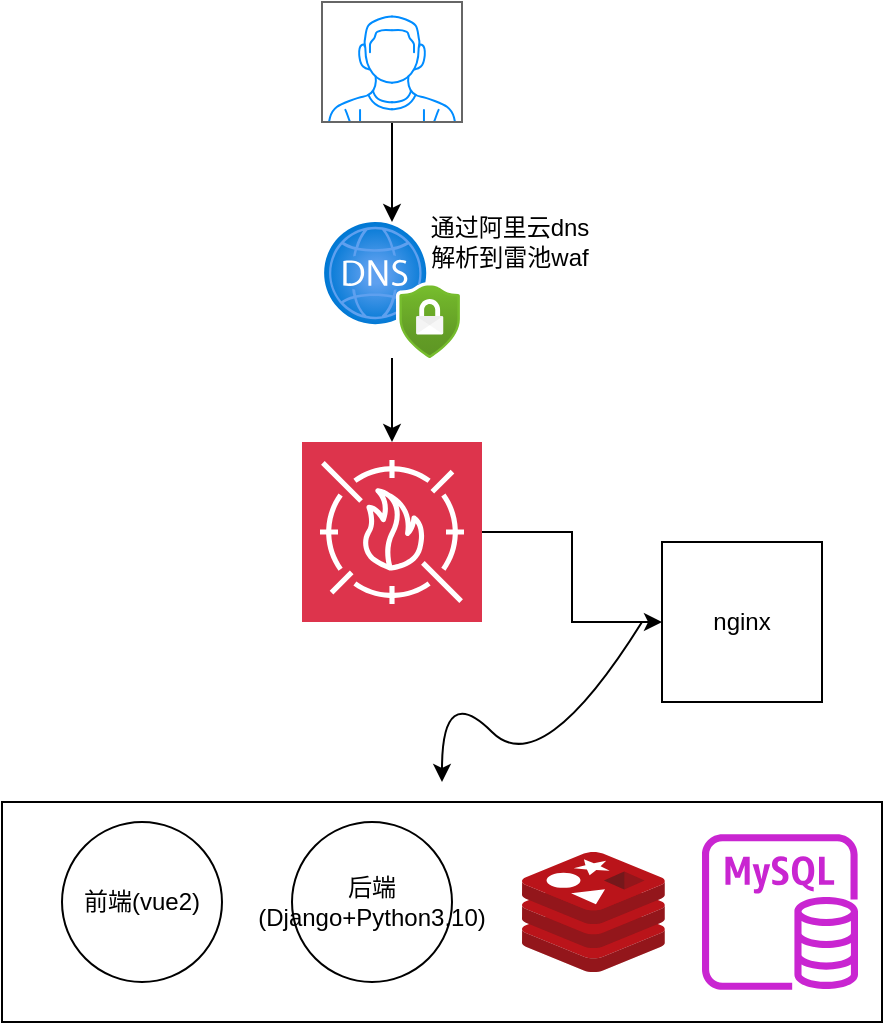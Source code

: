 <mxfile version="24.7.12">
  <diagram name="第 1 页" id="vBUxJIJHRVA6n1EVzTht">
    <mxGraphModel dx="1434" dy="707" grid="1" gridSize="10" guides="1" tooltips="1" connect="1" arrows="1" fold="1" page="1" pageScale="1" pageWidth="827" pageHeight="1169" math="0" shadow="0">
      <root>
        <mxCell id="0" />
        <mxCell id="1" parent="0" />
        <mxCell id="xPIvN_n2SB14Lw0o-Oi9-8" value="" style="edgeStyle=orthogonalEdgeStyle;rounded=0;orthogonalLoop=1;jettySize=auto;html=1;" edge="1" parent="1" source="xPIvN_n2SB14Lw0o-Oi9-1" target="xPIvN_n2SB14Lw0o-Oi9-7">
          <mxGeometry relative="1" as="geometry" />
        </mxCell>
        <mxCell id="xPIvN_n2SB14Lw0o-Oi9-1" value="" style="verticalLabelPosition=bottom;shadow=0;dashed=0;align=center;html=1;verticalAlign=top;strokeWidth=1;shape=mxgraph.mockup.containers.userMale;strokeColor=#666666;strokeColor2=#008cff;" vertex="1" parent="1">
          <mxGeometry x="320" y="10" width="70" height="60" as="geometry" />
        </mxCell>
        <mxCell id="xPIvN_n2SB14Lw0o-Oi9-13" value="" style="edgeStyle=orthogonalEdgeStyle;rounded=0;orthogonalLoop=1;jettySize=auto;html=1;" edge="1" parent="1" source="xPIvN_n2SB14Lw0o-Oi9-2" target="xPIvN_n2SB14Lw0o-Oi9-12">
          <mxGeometry relative="1" as="geometry" />
        </mxCell>
        <mxCell id="xPIvN_n2SB14Lw0o-Oi9-2" value="" style="sketch=0;points=[[0,0,0],[0.25,0,0],[0.5,0,0],[0.75,0,0],[1,0,0],[0,1,0],[0.25,1,0],[0.5,1,0],[0.75,1,0],[1,1,0],[0,0.25,0],[0,0.5,0],[0,0.75,0],[1,0.25,0],[1,0.5,0],[1,0.75,0]];outlineConnect=0;fontColor=#232F3E;fillColor=#DD344C;strokeColor=#ffffff;dashed=0;verticalLabelPosition=bottom;verticalAlign=top;align=center;html=1;fontSize=12;fontStyle=0;aspect=fixed;shape=mxgraph.aws4.resourceIcon;resIcon=mxgraph.aws4.waf;" vertex="1" parent="1">
          <mxGeometry x="310" y="230" width="90" height="90" as="geometry" />
        </mxCell>
        <mxCell id="xPIvN_n2SB14Lw0o-Oi9-18" value="" style="rounded=0;whiteSpace=wrap;html=1;" vertex="1" parent="1">
          <mxGeometry x="160" y="410" width="440" height="110" as="geometry" />
        </mxCell>
        <mxCell id="xPIvN_n2SB14Lw0o-Oi9-4" value="" style="sketch=0;outlineConnect=0;fontColor=#232F3E;gradientColor=none;fillColor=#C925D1;strokeColor=none;dashed=0;verticalLabelPosition=bottom;verticalAlign=top;align=center;html=1;fontSize=12;fontStyle=0;aspect=fixed;pointerEvents=1;shape=mxgraph.aws4.rds_mysql_instance;" vertex="1" parent="1">
          <mxGeometry x="510" y="426" width="78" height="78" as="geometry" />
        </mxCell>
        <mxCell id="xPIvN_n2SB14Lw0o-Oi9-5" value="" style="image;sketch=0;aspect=fixed;html=1;points=[];align=center;fontSize=12;image=img/lib/mscae/Cache_Redis_Product.svg;" vertex="1" parent="1">
          <mxGeometry x="420" y="435" width="71.43" height="60" as="geometry" />
        </mxCell>
        <mxCell id="xPIvN_n2SB14Lw0o-Oi9-9" value="" style="edgeStyle=orthogonalEdgeStyle;rounded=0;orthogonalLoop=1;jettySize=auto;html=1;" edge="1" parent="1" source="xPIvN_n2SB14Lw0o-Oi9-7" target="xPIvN_n2SB14Lw0o-Oi9-2">
          <mxGeometry relative="1" as="geometry" />
        </mxCell>
        <mxCell id="xPIvN_n2SB14Lw0o-Oi9-7" value="" style="image;aspect=fixed;html=1;points=[];align=center;fontSize=12;image=img/lib/azure2/networking/DNS_Security_Policy.svg;" vertex="1" parent="1">
          <mxGeometry x="321" y="120" width="68" height="68" as="geometry" />
        </mxCell>
        <mxCell id="xPIvN_n2SB14Lw0o-Oi9-11" value="通过阿里云dns解析到雷池waf" style="text;html=1;align=center;verticalAlign=middle;whiteSpace=wrap;rounded=0;" vertex="1" parent="1">
          <mxGeometry x="369" y="100" width="90" height="60" as="geometry" />
        </mxCell>
        <mxCell id="xPIvN_n2SB14Lw0o-Oi9-12" value="nginx" style="whiteSpace=wrap;html=1;aspect=fixed;" vertex="1" parent="1">
          <mxGeometry x="490" y="280" width="80" height="80" as="geometry" />
        </mxCell>
        <mxCell id="xPIvN_n2SB14Lw0o-Oi9-16" value="前端(vue2)" style="ellipse;whiteSpace=wrap;html=1;aspect=fixed;" vertex="1" parent="1">
          <mxGeometry x="190" y="420" width="80" height="80" as="geometry" />
        </mxCell>
        <mxCell id="xPIvN_n2SB14Lw0o-Oi9-17" value="后端(Django+Python3.10&lt;span style=&quot;background-color: initial;&quot;&gt;)&lt;/span&gt;" style="ellipse;whiteSpace=wrap;html=1;aspect=fixed;" vertex="1" parent="1">
          <mxGeometry x="305" y="420" width="80" height="80" as="geometry" />
        </mxCell>
        <mxCell id="xPIvN_n2SB14Lw0o-Oi9-23" value="" style="curved=1;endArrow=classic;html=1;rounded=0;" edge="1" parent="1">
          <mxGeometry width="50" height="50" relative="1" as="geometry">
            <mxPoint x="480" y="320" as="sourcePoint" />
            <mxPoint x="380" y="400" as="targetPoint" />
            <Array as="points">
              <mxPoint x="430" y="400" />
              <mxPoint x="380" y="350" />
            </Array>
          </mxGeometry>
        </mxCell>
      </root>
    </mxGraphModel>
  </diagram>
</mxfile>
